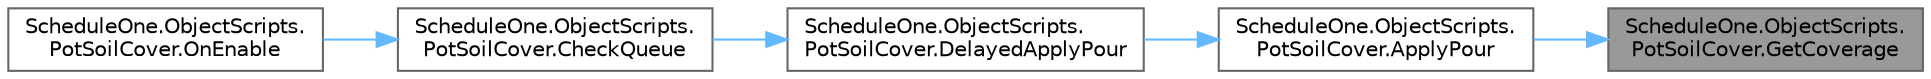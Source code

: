 digraph "ScheduleOne.ObjectScripts.PotSoilCover.GetCoverage"
{
 // LATEX_PDF_SIZE
  bgcolor="transparent";
  edge [fontname=Helvetica,fontsize=10,labelfontname=Helvetica,labelfontsize=10];
  node [fontname=Helvetica,fontsize=10,shape=box,height=0.2,width=0.4];
  rankdir="RL";
  Node1 [id="Node000001",label="ScheduleOne.ObjectScripts.\lPotSoilCover.GetCoverage",height=0.2,width=0.4,color="gray40", fillcolor="grey60", style="filled", fontcolor="black",tooltip=" "];
  Node1 -> Node2 [id="edge1_Node000001_Node000002",dir="back",color="steelblue1",style="solid",tooltip=" "];
  Node2 [id="Node000002",label="ScheduleOne.ObjectScripts.\lPotSoilCover.ApplyPour",height=0.2,width=0.4,color="grey40", fillcolor="white", style="filled",URL="$class_schedule_one_1_1_object_scripts_1_1_pot_soil_cover.html#a0cbf3e32f47a2e7560b91bc283c8261b",tooltip=" "];
  Node2 -> Node3 [id="edge2_Node000002_Node000003",dir="back",color="steelblue1",style="solid",tooltip=" "];
  Node3 [id="Node000003",label="ScheduleOne.ObjectScripts.\lPotSoilCover.DelayedApplyPour",height=0.2,width=0.4,color="grey40", fillcolor="white", style="filled",URL="$class_schedule_one_1_1_object_scripts_1_1_pot_soil_cover.html#a2618ae982c1c6b21d048b284c23eadec",tooltip=" "];
  Node3 -> Node4 [id="edge3_Node000003_Node000004",dir="back",color="steelblue1",style="solid",tooltip=" "];
  Node4 [id="Node000004",label="ScheduleOne.ObjectScripts.\lPotSoilCover.CheckQueue",height=0.2,width=0.4,color="grey40", fillcolor="white", style="filled",URL="$class_schedule_one_1_1_object_scripts_1_1_pot_soil_cover.html#a5a9f5093d620bec0ec9a0da499c2c100",tooltip=" "];
  Node4 -> Node5 [id="edge4_Node000004_Node000005",dir="back",color="steelblue1",style="solid",tooltip=" "];
  Node5 [id="Node000005",label="ScheduleOne.ObjectScripts.\lPotSoilCover.OnEnable",height=0.2,width=0.4,color="grey40", fillcolor="white", style="filled",URL="$class_schedule_one_1_1_object_scripts_1_1_pot_soil_cover.html#a5917248fc67680a7b9a3eaf8b4c7ca97",tooltip=" "];
}
